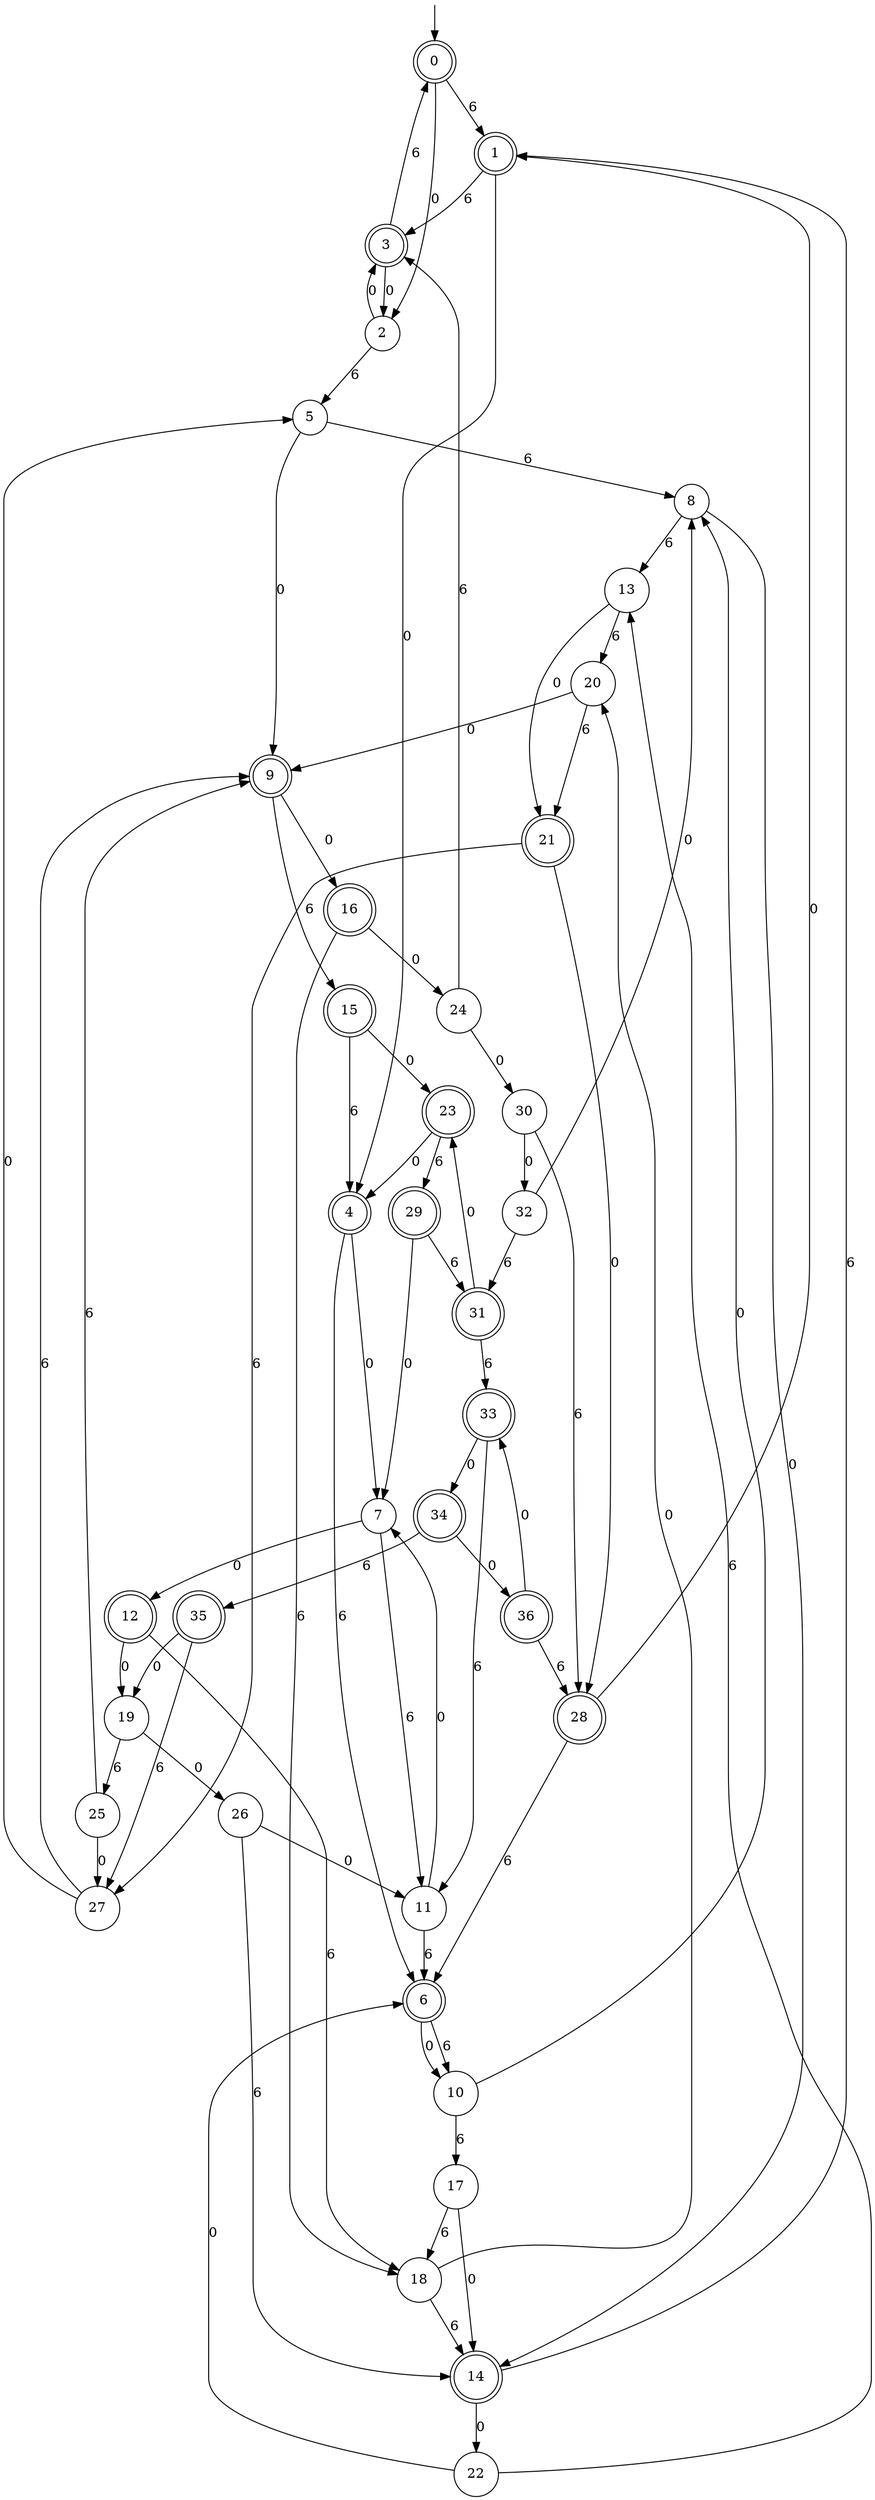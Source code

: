 digraph g {

	s0 [shape="doublecircle" label="0"];
	s1 [shape="doublecircle" label="1"];
	s2 [shape="circle" label="2"];
	s3 [shape="doublecircle" label="3"];
	s4 [shape="doublecircle" label="4"];
	s5 [shape="circle" label="5"];
	s6 [shape="doublecircle" label="6"];
	s7 [shape="circle" label="7"];
	s8 [shape="circle" label="8"];
	s9 [shape="doublecircle" label="9"];
	s10 [shape="circle" label="10"];
	s11 [shape="circle" label="11"];
	s12 [shape="doublecircle" label="12"];
	s13 [shape="circle" label="13"];
	s14 [shape="doublecircle" label="14"];
	s15 [shape="doublecircle" label="15"];
	s16 [shape="doublecircle" label="16"];
	s17 [shape="circle" label="17"];
	s18 [shape="circle" label="18"];
	s19 [shape="circle" label="19"];
	s20 [shape="circle" label="20"];
	s21 [shape="doublecircle" label="21"];
	s22 [shape="circle" label="22"];
	s23 [shape="doublecircle" label="23"];
	s24 [shape="circle" label="24"];
	s25 [shape="circle" label="25"];
	s26 [shape="circle" label="26"];
	s27 [shape="circle" label="27"];
	s28 [shape="doublecircle" label="28"];
	s29 [shape="doublecircle" label="29"];
	s30 [shape="circle" label="30"];
	s31 [shape="doublecircle" label="31"];
	s32 [shape="circle" label="32"];
	s33 [shape="doublecircle" label="33"];
	s34 [shape="doublecircle" label="34"];
	s35 [shape="doublecircle" label="35"];
	s36 [shape="doublecircle" label="36"];
	s0 -> s1 [label="6"];
	s0 -> s2 [label="0"];
	s1 -> s3 [label="6"];
	s1 -> s4 [label="0"];
	s2 -> s5 [label="6"];
	s2 -> s3 [label="0"];
	s3 -> s0 [label="6"];
	s3 -> s2 [label="0"];
	s4 -> s6 [label="6"];
	s4 -> s7 [label="0"];
	s5 -> s8 [label="6"];
	s5 -> s9 [label="0"];
	s6 -> s10 [label="6"];
	s6 -> s10 [label="0"];
	s7 -> s11 [label="6"];
	s7 -> s12 [label="0"];
	s8 -> s13 [label="6"];
	s8 -> s14 [label="0"];
	s9 -> s15 [label="6"];
	s9 -> s16 [label="0"];
	s10 -> s17 [label="6"];
	s10 -> s8 [label="0"];
	s11 -> s6 [label="6"];
	s11 -> s7 [label="0"];
	s12 -> s18 [label="6"];
	s12 -> s19 [label="0"];
	s13 -> s20 [label="6"];
	s13 -> s21 [label="0"];
	s14 -> s1 [label="6"];
	s14 -> s22 [label="0"];
	s15 -> s4 [label="6"];
	s15 -> s23 [label="0"];
	s16 -> s18 [label="6"];
	s16 -> s24 [label="0"];
	s17 -> s18 [label="6"];
	s17 -> s14 [label="0"];
	s18 -> s14 [label="6"];
	s18 -> s20 [label="0"];
	s19 -> s25 [label="6"];
	s19 -> s26 [label="0"];
	s20 -> s21 [label="6"];
	s20 -> s9 [label="0"];
	s21 -> s27 [label="6"];
	s21 -> s28 [label="0"];
	s22 -> s13 [label="6"];
	s22 -> s6 [label="0"];
	s23 -> s29 [label="6"];
	s23 -> s4 [label="0"];
	s24 -> s3 [label="6"];
	s24 -> s30 [label="0"];
	s25 -> s9 [label="6"];
	s25 -> s27 [label="0"];
	s26 -> s14 [label="6"];
	s26 -> s11 [label="0"];
	s27 -> s9 [label="6"];
	s27 -> s5 [label="0"];
	s28 -> s6 [label="6"];
	s28 -> s1 [label="0"];
	s29 -> s31 [label="6"];
	s29 -> s7 [label="0"];
	s30 -> s28 [label="6"];
	s30 -> s32 [label="0"];
	s31 -> s33 [label="6"];
	s31 -> s23 [label="0"];
	s32 -> s31 [label="6"];
	s32 -> s8 [label="0"];
	s33 -> s11 [label="6"];
	s33 -> s34 [label="0"];
	s34 -> s35 [label="6"];
	s34 -> s36 [label="0"];
	s35 -> s27 [label="6"];
	s35 -> s19 [label="0"];
	s36 -> s28 [label="6"];
	s36 -> s33 [label="0"];

__start0 [label="" shape="none" width="0" height="0"];
__start0 -> s0;

}
